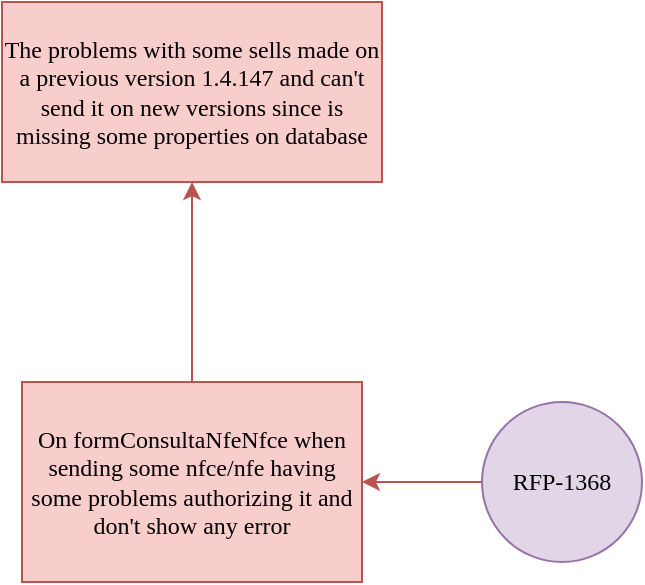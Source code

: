 <mxfile version="22.1.16" type="github">
  <diagram name="Page-1" id="mOO7gFAYj1azY0RGw_VR">
    <mxGraphModel dx="1434" dy="754" grid="1" gridSize="10" guides="1" tooltips="1" connect="1" arrows="1" fold="1" page="1" pageScale="1" pageWidth="827" pageHeight="1169" math="0" shadow="0">
      <root>
        <mxCell id="0" />
        <mxCell id="1" parent="0" />
        <mxCell id="NiLcynyr0PVSU_E-XXbl-3" value="" style="edgeStyle=orthogonalEdgeStyle;rounded=0;orthogonalLoop=1;jettySize=auto;html=1;fillColor=#f8cecc;strokeColor=#b85450;" edge="1" parent="1" source="NiLcynyr0PVSU_E-XXbl-1" target="NiLcynyr0PVSU_E-XXbl-2">
          <mxGeometry relative="1" as="geometry" />
        </mxCell>
        <mxCell id="NiLcynyr0PVSU_E-XXbl-1" value="RFP-1368" style="ellipse;whiteSpace=wrap;html=1;aspect=fixed;fillColor=#e1d5e7;strokeColor=#9673a6;fontFamily=Lucida Console;" vertex="1" parent="1">
          <mxGeometry x="370" y="350" width="80" height="80" as="geometry" />
        </mxCell>
        <mxCell id="NiLcynyr0PVSU_E-XXbl-5" value="" style="edgeStyle=orthogonalEdgeStyle;rounded=0;orthogonalLoop=1;jettySize=auto;html=1;fillColor=#f8cecc;strokeColor=#b85450;" edge="1" parent="1" source="NiLcynyr0PVSU_E-XXbl-2" target="NiLcynyr0PVSU_E-XXbl-4">
          <mxGeometry relative="1" as="geometry" />
        </mxCell>
        <mxCell id="NiLcynyr0PVSU_E-XXbl-2" value="On formConsultaNfeNfce when sending some nfce/nfe having some problems authorizing it and don&#39;t show any error" style="whiteSpace=wrap;html=1;fontFamily=Lucida Console;fillColor=#f8cecc;strokeColor=#b85450;" vertex="1" parent="1">
          <mxGeometry x="140" y="340" width="170" height="100" as="geometry" />
        </mxCell>
        <mxCell id="NiLcynyr0PVSU_E-XXbl-4" value="The problems with some sells made on a previous version 1.4.147 and can&#39;t send it on new versions since is missing some properties on database" style="whiteSpace=wrap;html=1;fontFamily=Lucida Console;fillColor=#f8cecc;strokeColor=#b85450;" vertex="1" parent="1">
          <mxGeometry x="130" y="150" width="190" height="90" as="geometry" />
        </mxCell>
      </root>
    </mxGraphModel>
  </diagram>
</mxfile>
